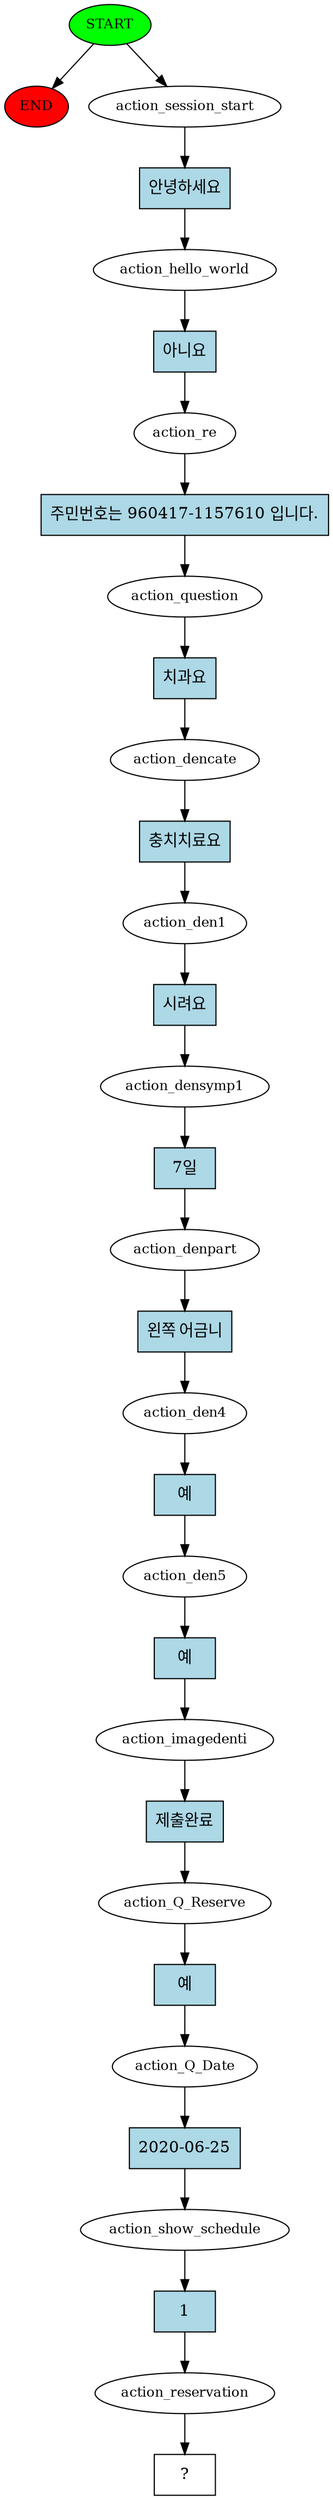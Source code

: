 digraph  {
0 [class="start active", fillcolor=green, fontsize=12, label=START, style=filled];
"-1" [class=end, fillcolor=red, fontsize=12, label=END, style=filled];
1 [class=active, fontsize=12, label=action_session_start];
2 [class=active, fontsize=12, label=action_hello_world];
3 [class=active, fontsize=12, label=action_re];
4 [class=active, fontsize=12, label=action_question];
5 [class=active, fontsize=12, label=action_dencate];
6 [class=active, fontsize=12, label=action_den1];
7 [class=active, fontsize=12, label=action_densymp1];
8 [class=active, fontsize=12, label=action_denpart];
9 [class=active, fontsize=12, label=action_den4];
10 [class=active, fontsize=12, label=action_den5];
11 [class=active, fontsize=12, label=action_imagedenti];
12 [class=active, fontsize=12, label=action_Q_Reserve];
13 [class=active, fontsize=12, label=action_Q_Date];
14 [class=active, fontsize=12, label=action_show_schedule];
15 [class=active, fontsize=12, label=action_reservation];
16 [class="intent dashed active", label="  ?  ", shape=rect];
17 [class="intent active", fillcolor=lightblue, label="안녕하세요", shape=rect, style=filled];
18 [class="intent active", fillcolor=lightblue, label="아니요", shape=rect, style=filled];
19 [class="intent active", fillcolor=lightblue, label="주민번호는 960417-1157610 입니다.", shape=rect, style=filled];
20 [class="intent active", fillcolor=lightblue, label="치과요", shape=rect, style=filled];
21 [class="intent active", fillcolor=lightblue, label="충치치료요", shape=rect, style=filled];
22 [class="intent active", fillcolor=lightblue, label="시려요", shape=rect, style=filled];
23 [class="intent active", fillcolor=lightblue, label="7일", shape=rect, style=filled];
24 [class="intent active", fillcolor=lightblue, label="왼쪽 어금니", shape=rect, style=filled];
25 [class="intent active", fillcolor=lightblue, label="예", shape=rect, style=filled];
26 [class="intent active", fillcolor=lightblue, label="예", shape=rect, style=filled];
27 [class="intent active", fillcolor=lightblue, label="제출완료", shape=rect, style=filled];
28 [class="intent active", fillcolor=lightblue, label="예", shape=rect, style=filled];
29 [class="intent active", fillcolor=lightblue, label="2020-06-25", shape=rect, style=filled];
30 [class="intent active", fillcolor=lightblue, label=1, shape=rect, style=filled];
0 -> "-1"  [class="", key=NONE, label=""];
0 -> 1  [class=active, key=NONE, label=""];
1 -> 17  [class=active, key=0];
2 -> 18  [class=active, key=0];
3 -> 19  [class=active, key=0];
4 -> 20  [class=active, key=0];
5 -> 21  [class=active, key=0];
6 -> 22  [class=active, key=0];
7 -> 23  [class=active, key=0];
8 -> 24  [class=active, key=0];
9 -> 25  [class=active, key=0];
10 -> 26  [class=active, key=0];
11 -> 27  [class=active, key=0];
12 -> 28  [class=active, key=0];
13 -> 29  [class=active, key=0];
14 -> 30  [class=active, key=0];
15 -> 16  [class=active, key=NONE, label=""];
17 -> 2  [class=active, key=0];
18 -> 3  [class=active, key=0];
19 -> 4  [class=active, key=0];
20 -> 5  [class=active, key=0];
21 -> 6  [class=active, key=0];
22 -> 7  [class=active, key=0];
23 -> 8  [class=active, key=0];
24 -> 9  [class=active, key=0];
25 -> 10  [class=active, key=0];
26 -> 11  [class=active, key=0];
27 -> 12  [class=active, key=0];
28 -> 13  [class=active, key=0];
29 -> 14  [class=active, key=0];
30 -> 15  [class=active, key=0];
}
